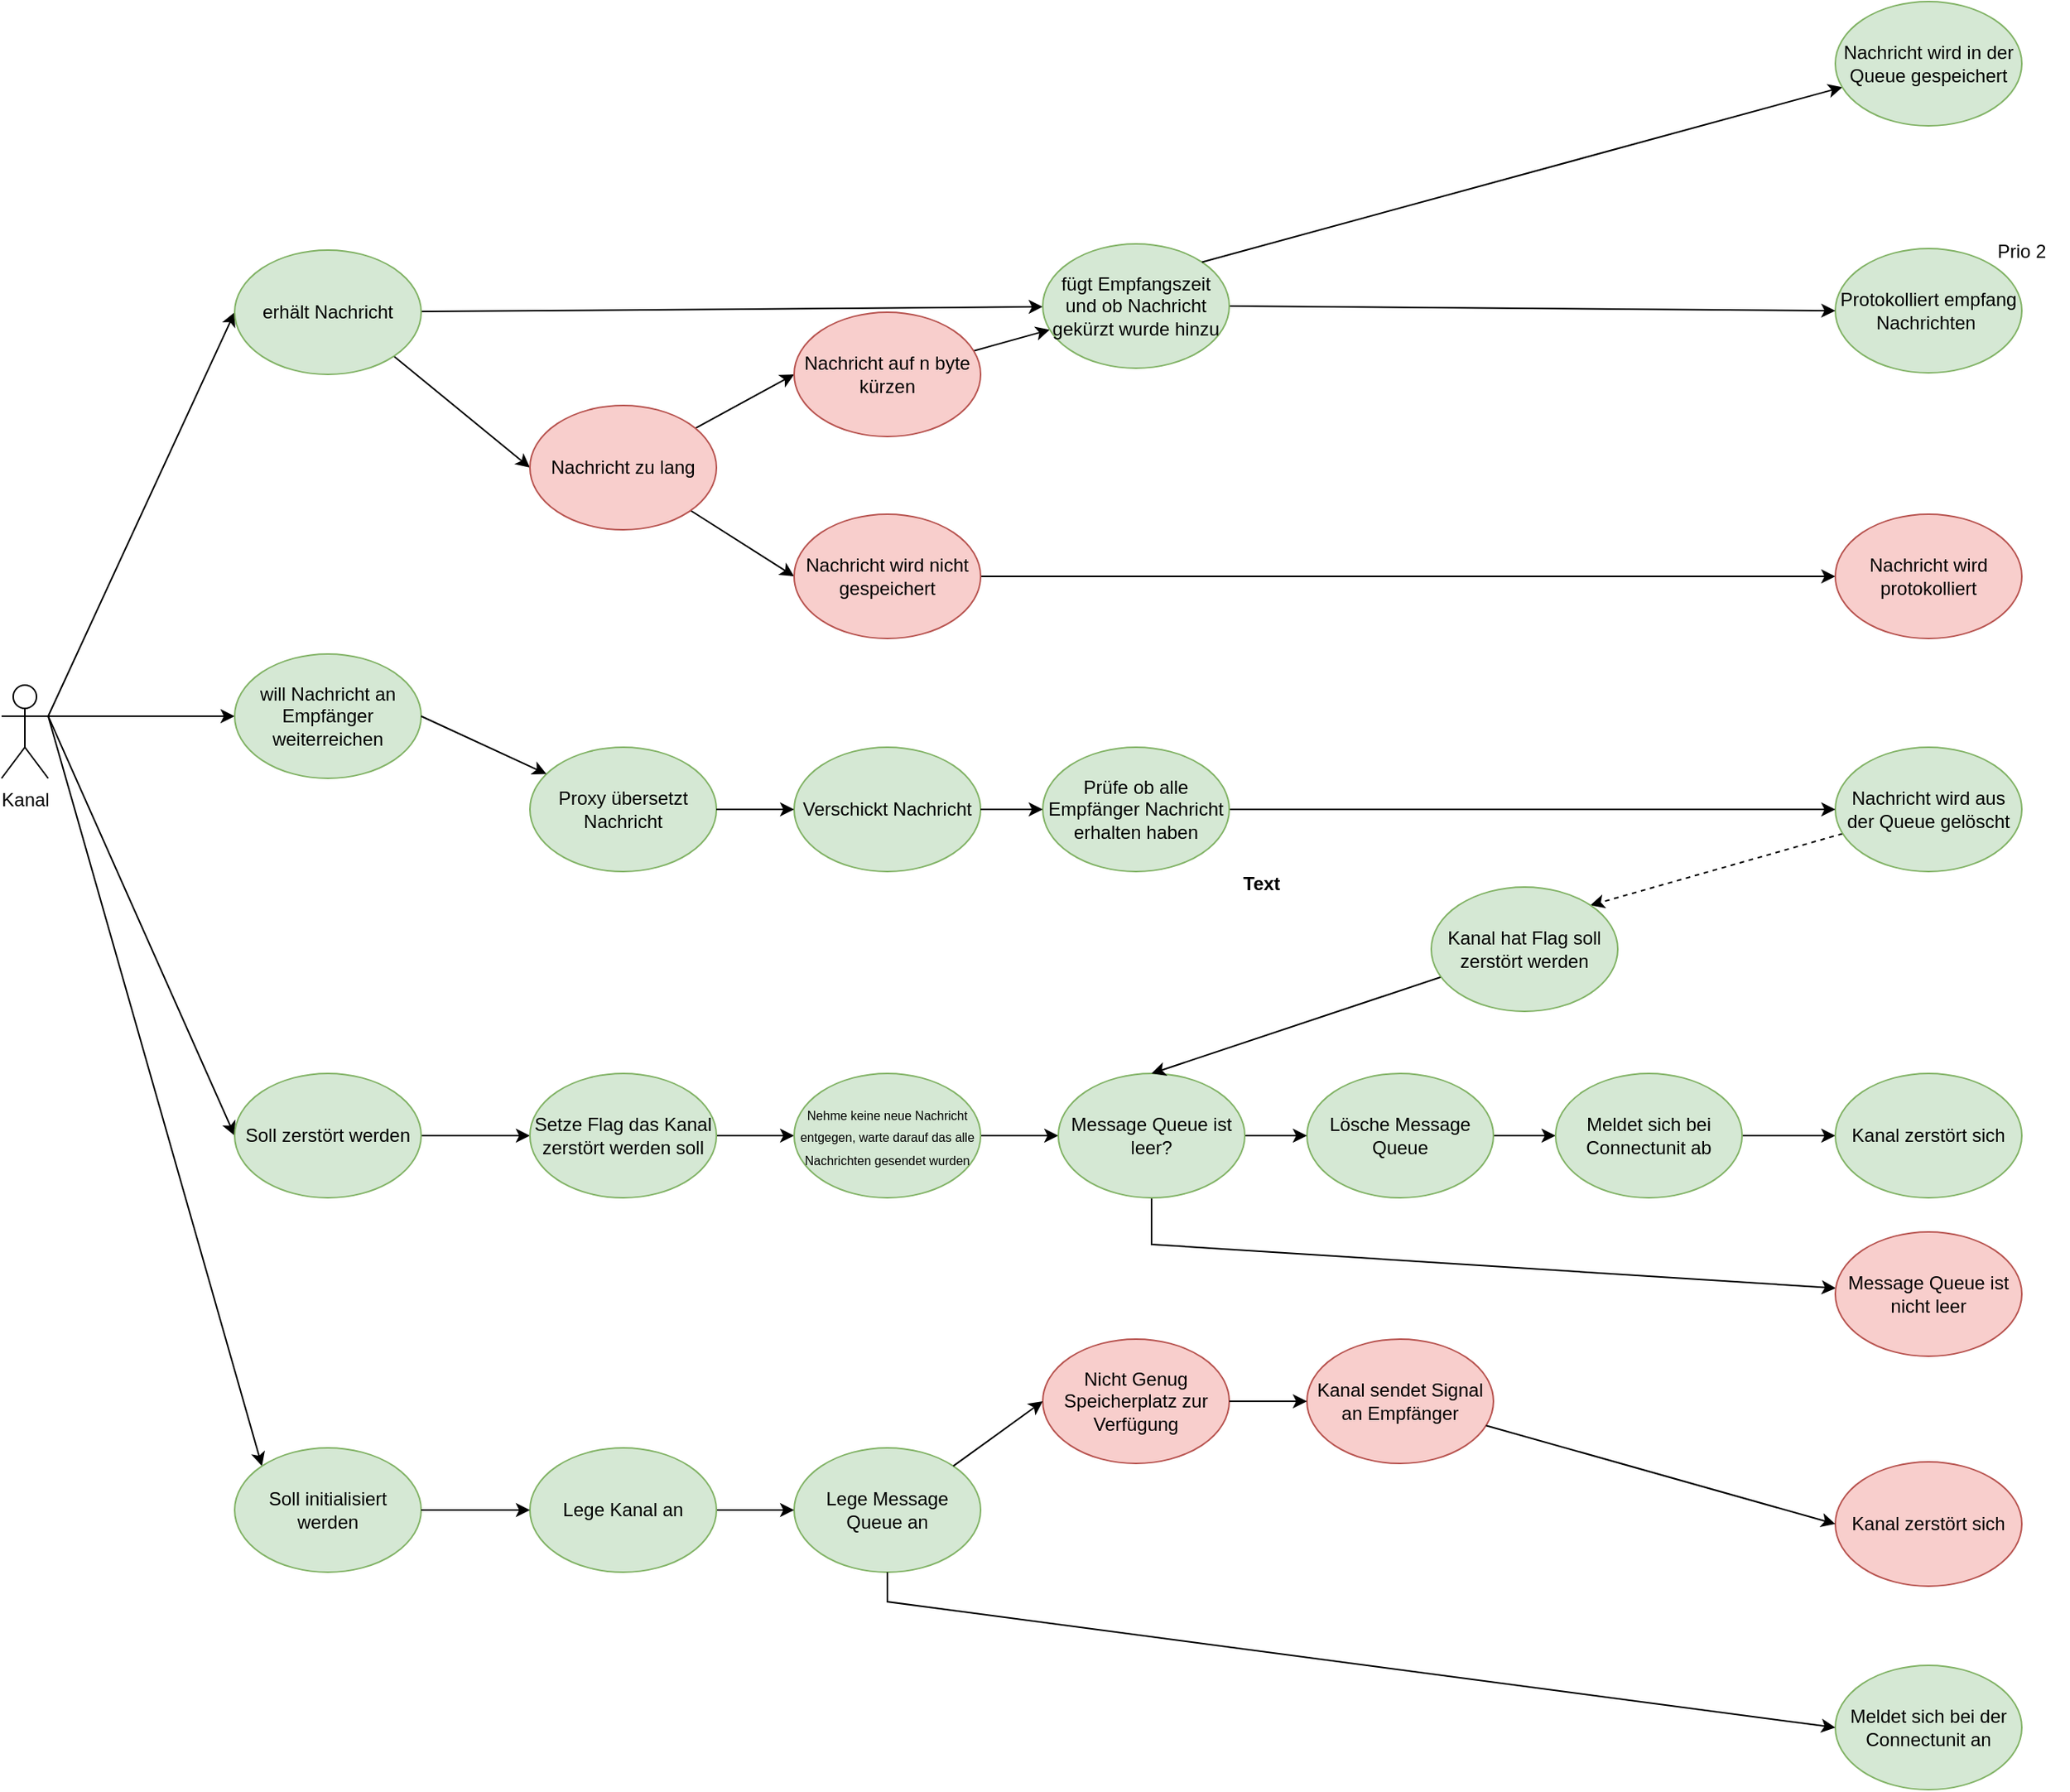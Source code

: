 <mxfile version="12.2.4" pages="1"><diagram id="5Org21zO2sKtMhcAF7OJ" name="Seite-1"><mxGraphModel dx="2070" dy="1621" grid="1" gridSize="10" guides="1" tooltips="1" connect="1" arrows="1" fold="1" page="1" pageScale="1" pageWidth="827" pageHeight="1169" math="0" shadow="0"><root><mxCell id="0"/><mxCell id="1" parent="0"/><mxCell id="FYS1XFXYz5ZChMod6FAI-52" style="edgeStyle=none;rounded=0;orthogonalLoop=1;jettySize=auto;html=1;entryX=0;entryY=0;entryDx=0;entryDy=0;exitX=1;exitY=0.333;exitDx=0;exitDy=0;exitPerimeter=0;" parent="1" source="FYS1XFXYz5ZChMod6FAI-81" target="FYS1XFXYz5ZChMod6FAI-51" edge="1"><mxGeometry relative="1" as="geometry"><mxPoint x="-30" y="240" as="sourcePoint"/></mxGeometry></mxCell><mxCell id="FYS1XFXYz5ZChMod6FAI-66" style="edgeStyle=none;rounded=0;orthogonalLoop=1;jettySize=auto;html=1;exitX=1;exitY=0.333;exitDx=0;exitDy=0;entryX=0;entryY=0.5;entryDx=0;entryDy=0;exitPerimeter=0;" parent="1" source="FYS1XFXYz5ZChMod6FAI-81" target="FYS1XFXYz5ZChMod6FAI-65" edge="1"><mxGeometry relative="1" as="geometry"><mxPoint x="100" y="220" as="sourcePoint"/></mxGeometry></mxCell><mxCell id="FYS1XFXYz5ZChMod6FAI-18" style="edgeStyle=none;rounded=0;orthogonalLoop=1;jettySize=auto;html=1;entryX=0;entryY=0.5;entryDx=0;entryDy=0;exitX=1;exitY=0.333;exitDx=0;exitDy=0;exitPerimeter=0;" parent="1" source="FYS1XFXYz5ZChMod6FAI-81" target="FYS1XFXYz5ZChMod6FAI-16" edge="1"><mxGeometry relative="1" as="geometry"><mxPoint x="100" y="220" as="sourcePoint"/></mxGeometry></mxCell><mxCell id="FYS1XFXYz5ZChMod6FAI-25" style="edgeStyle=none;rounded=0;orthogonalLoop=1;jettySize=auto;html=1;entryX=0;entryY=0.5;entryDx=0;entryDy=0;exitX=1;exitY=0.333;exitDx=0;exitDy=0;exitPerimeter=0;" parent="1" source="FYS1XFXYz5ZChMod6FAI-81" target="FYS1XFXYz5ZChMod6FAI-24" edge="1"><mxGeometry relative="1" as="geometry"><mxPoint x="100" y="220" as="sourcePoint"/></mxGeometry></mxCell><mxCell id="FYS1XFXYz5ZChMod6FAI-31" style="edgeStyle=none;rounded=0;orthogonalLoop=1;jettySize=auto;html=1;" parent="1" source="FYS1XFXYz5ZChMod6FAI-16" target="FYS1XFXYz5ZChMod6FAI-17" edge="1"><mxGeometry relative="1" as="geometry"/></mxCell><mxCell id="FYS1XFXYz5ZChMod6FAI-46" style="edgeStyle=none;rounded=0;orthogonalLoop=1;jettySize=auto;html=1;exitX=1;exitY=1;exitDx=0;exitDy=0;entryX=0;entryY=0.5;entryDx=0;entryDy=0;" parent="1" source="FYS1XFXYz5ZChMod6FAI-16" target="FYS1XFXYz5ZChMod6FAI-45" edge="1"><mxGeometry relative="1" as="geometry"/></mxCell><mxCell id="FYS1XFXYz5ZChMod6FAI-16" value="erhält Nachricht&lt;span style=&quot;color: rgba(0, 0, 0, 0); font-family: monospace; font-size: 0px; text-align: start;&quot;&gt;%3CmxGraphModel%3E%3Croot%3E%3CmxCell%20id%3D%220%22%2F%3E%3CmxCell%20id%3D%221%22%20parent%3D%220%22%2F%3E%3CmxCell%20id%3D%222%22%20value%3D%22Nachrichten%20prozessieren%22%20style%3D%22ellipse%3BwhiteSpace%3Dwrap%3Bhtml%3D1%3BfillColor%3D%23d5e8d4%3BstrokeColor%3D%2382b366%3B%22%20vertex%3D%221%22%20parent%3D%221%22%3E%3CmxGeometry%20x%3D%22180%22%20y%3D%22120%22%20width%3D%22120%22%20height%3D%2280%22%20as%3D%22geometry%22%2F%3E%3C%2FmxCell%3E%3C%2Froot%3E%3C%2FmxGraphModel%3E&lt;/span&gt;" style="ellipse;whiteSpace=wrap;html=1;fillColor=#d5e8d4;strokeColor=#82b366;" parent="1" vertex="1"><mxGeometry x="80" width="120" height="80" as="geometry"/></mxCell><mxCell id="FYS1XFXYz5ZChMod6FAI-48" style="edgeStyle=none;rounded=0;orthogonalLoop=1;jettySize=auto;html=1;entryX=0;entryY=0.5;entryDx=0;entryDy=0;" parent="1" source="FYS1XFXYz5ZChMod6FAI-45" target="FYS1XFXYz5ZChMod6FAI-47" edge="1"><mxGeometry relative="1" as="geometry"/></mxCell><mxCell id="FYS1XFXYz5ZChMod6FAI-50" style="edgeStyle=none;rounded=0;orthogonalLoop=1;jettySize=auto;html=1;entryX=0;entryY=0.5;entryDx=0;entryDy=0;" parent="1" source="FYS1XFXYz5ZChMod6FAI-45" target="FYS1XFXYz5ZChMod6FAI-49" edge="1"><mxGeometry relative="1" as="geometry"/></mxCell><mxCell id="FYS1XFXYz5ZChMod6FAI-45" value="Nachricht zu lang" style="ellipse;whiteSpace=wrap;html=1;fillColor=#f8cecc;strokeColor=#b85450;" parent="1" vertex="1"><mxGeometry x="270" y="100" width="120" height="80" as="geometry"/></mxCell><mxCell id="FYS1XFXYz5ZChMod6FAI-112" style="edgeStyle=none;rounded=0;orthogonalLoop=1;jettySize=auto;html=1;" parent="1" source="FYS1XFXYz5ZChMod6FAI-47" target="FYS1XFXYz5ZChMod6FAI-17" edge="1"><mxGeometry relative="1" as="geometry"/></mxCell><mxCell id="FYS1XFXYz5ZChMod6FAI-47" value="Nachricht auf n byte kürzen" style="ellipse;whiteSpace=wrap;html=1;fillColor=#f8cecc;strokeColor=#b85450;" parent="1" vertex="1"><mxGeometry x="440" y="40" width="120" height="80" as="geometry"/></mxCell><mxCell id="FYS1XFXYz5ZChMod6FAI-109" style="edgeStyle=none;rounded=0;orthogonalLoop=1;jettySize=auto;html=1;entryX=0;entryY=0.5;entryDx=0;entryDy=0;" parent="1" source="FYS1XFXYz5ZChMod6FAI-49" target="FYS1XFXYz5ZChMod6FAI-108" edge="1"><mxGeometry relative="1" as="geometry"/></mxCell><mxCell id="FYS1XFXYz5ZChMod6FAI-49" value="Nachricht wird nicht gespeichert" style="ellipse;whiteSpace=wrap;html=1;fillColor=#f8cecc;strokeColor=#b85450;" parent="1" vertex="1"><mxGeometry x="440" y="170" width="120" height="80" as="geometry"/></mxCell><mxCell id="FYS1XFXYz5ZChMod6FAI-68" style="edgeStyle=none;rounded=0;orthogonalLoop=1;jettySize=auto;html=1;entryX=0;entryY=0.5;entryDx=0;entryDy=0;" parent="1" source="FYS1XFXYz5ZChMod6FAI-65" target="FYS1XFXYz5ZChMod6FAI-67" edge="1"><mxGeometry relative="1" as="geometry"/></mxCell><mxCell id="FYS1XFXYz5ZChMod6FAI-65" value="Soll zerstört werden" style="ellipse;whiteSpace=wrap;html=1;fillColor=#d5e8d4;strokeColor=#82b366;" parent="1" vertex="1"><mxGeometry x="80" y="530" width="120" height="80" as="geometry"/></mxCell><mxCell id="FYS1XFXYz5ZChMod6FAI-70" style="edgeStyle=none;rounded=0;orthogonalLoop=1;jettySize=auto;html=1;entryX=0;entryY=0.5;entryDx=0;entryDy=0;" parent="1" source="FYS1XFXYz5ZChMod6FAI-67" target="FYS1XFXYz5ZChMod6FAI-69" edge="1"><mxGeometry relative="1" as="geometry"/></mxCell><mxCell id="FYS1XFXYz5ZChMod6FAI-67" value="Setze Flag das Kanal zerstört werden soll&lt;span style=&quot;color: rgba(0, 0, 0, 0); font-family: monospace; font-size: 0px; text-align: start;&quot;&gt;%3CmxGraphModel%3E%3Croot%3E%3CmxCell%20id%3D%220%22%2F%3E%3CmxCell%20id%3D%221%22%20parent%3D%220%22%2F%3E%3CmxCell%20id%3D%222%22%20value%3D%22Soll%20zerst%C3%B6rt%20werden%22%20style%3D%22ellipse%3BwhiteSpace%3Dwrap%3Bhtml%3D1%3BfillColor%3D%23d5e8d4%3BstrokeColor%3D%2382b366%3B%22%20vertex%3D%221%22%20parent%3D%221%22%3E%3CmxGeometry%20x%3D%22380%22%20y%3D%22870%22%20width%3D%22120%22%20height%3D%2280%22%20as%3D%22geometry%22%2F%3E%3C%2FmxCell%3E%3C%2Froot%3E%3C%2FmxGraphModel%3E&lt;/span&gt;" style="ellipse;whiteSpace=wrap;html=1;fillColor=#d5e8d4;strokeColor=#82b366;" parent="1" vertex="1"><mxGeometry x="270" y="530" width="120" height="80" as="geometry"/></mxCell><mxCell id="FYS1XFXYz5ZChMod6FAI-98" style="edgeStyle=none;rounded=0;orthogonalLoop=1;jettySize=auto;html=1;entryX=0;entryY=0.5;entryDx=0;entryDy=0;" parent="1" source="FYS1XFXYz5ZChMod6FAI-69" target="FYS1XFXYz5ZChMod6FAI-91" edge="1"><mxGeometry relative="1" as="geometry"/></mxCell><mxCell id="FYS1XFXYz5ZChMod6FAI-69" value="&lt;font style=&quot;font-size: 8px;&quot;&gt;Nehme keine neue Nachricht entgegen, warte darauf das alle Nachrichten gesendet wurden&lt;/font&gt;" style="ellipse;whiteSpace=wrap;html=1;fillColor=#d5e8d4;strokeColor=#82b366;" parent="1" vertex="1"><mxGeometry x="440" y="530" width="120" height="80" as="geometry"/></mxCell><mxCell id="FYS1XFXYz5ZChMod6FAI-86" style="edgeStyle=none;rounded=0;orthogonalLoop=1;jettySize=auto;html=1;entryX=0;entryY=0.5;entryDx=0;entryDy=0;exitX=1;exitY=0.5;exitDx=0;exitDy=0;" parent="1" source="FYS1XFXYz5ZChMod6FAI-71" target="FYS1XFXYz5ZChMod6FAI-73" edge="1"><mxGeometry relative="1" as="geometry"/></mxCell><mxCell id="FYS1XFXYz5ZChMod6FAI-71" value="Lösche Message Queue" style="ellipse;whiteSpace=wrap;html=1;fillColor=#d5e8d4;strokeColor=#82b366;" parent="1" vertex="1"><mxGeometry x="770" y="530" width="120" height="80" as="geometry"/></mxCell><mxCell id="FYS1XFXYz5ZChMod6FAI-88" style="edgeStyle=none;rounded=0;orthogonalLoop=1;jettySize=auto;html=1;" parent="1" source="FYS1XFXYz5ZChMod6FAI-73" target="FYS1XFXYz5ZChMod6FAI-87" edge="1"><mxGeometry relative="1" as="geometry"/></mxCell><mxCell id="FYS1XFXYz5ZChMod6FAI-73" value="Meldet sich bei Connectunit ab" style="ellipse;whiteSpace=wrap;html=1;fillColor=#d5e8d4;strokeColor=#82b366;" parent="1" vertex="1"><mxGeometry x="930" y="530" width="120" height="80" as="geometry"/></mxCell><mxCell id="FYS1XFXYz5ZChMod6FAI-81" value="Kanal" style="shape=umlActor;verticalLabelPosition=bottom;verticalAlign=top;html=1;outlineConnect=0;" parent="1" vertex="1"><mxGeometry x="-70" y="280" width="30" height="60" as="geometry"/></mxCell><mxCell id="FYS1XFXYz5ZChMod6FAI-87" value="Kanal zerstört sich" style="ellipse;whiteSpace=wrap;html=1;fillColor=#d5e8d4;strokeColor=#82b366;" parent="1" vertex="1"><mxGeometry x="1110" y="530" width="120" height="80" as="geometry"/></mxCell><mxCell id="FYS1XFXYz5ZChMod6FAI-99" style="edgeStyle=none;rounded=0;orthogonalLoop=1;jettySize=auto;html=1;exitX=1;exitY=0.5;exitDx=0;exitDy=0;" parent="1" source="FYS1XFXYz5ZChMod6FAI-91" target="FYS1XFXYz5ZChMod6FAI-71" edge="1"><mxGeometry relative="1" as="geometry"/></mxCell><mxCell id="FYS1XFXYz5ZChMod6FAI-103" style="edgeStyle=none;rounded=0;orthogonalLoop=1;jettySize=auto;html=1;" parent="1" source="FYS1XFXYz5ZChMod6FAI-91" target="FYS1XFXYz5ZChMod6FAI-100" edge="1"><mxGeometry relative="1" as="geometry"><Array as="points"><mxPoint x="670" y="640"/></Array></mxGeometry></mxCell><mxCell id="FYS1XFXYz5ZChMod6FAI-91" value="Message Queue ist leer?" style="ellipse;whiteSpace=wrap;html=1;fillColor=#d5e8d4;strokeColor=#82b366;" parent="1" vertex="1"><mxGeometry x="610" y="530" width="120" height="80" as="geometry"/></mxCell><mxCell id="FYS1XFXYz5ZChMod6FAI-100" value="Message Queue ist nicht leer" style="ellipse;whiteSpace=wrap;html=1;fillColor=#f8cecc;strokeColor=#b85450;" parent="1" vertex="1"><mxGeometry x="1110" y="632" width="120" height="80" as="geometry"/></mxCell><mxCell id="FYS1XFXYz5ZChMod6FAI-102" style="edgeStyle=none;rounded=0;orthogonalLoop=1;jettySize=auto;html=1;entryX=1;entryY=0;entryDx=0;entryDy=0;dashed=1;" parent="1" source="FYS1XFXYz5ZChMod6FAI-38" target="FYS1XFXYz5ZChMod6FAI-104" edge="1"><mxGeometry relative="1" as="geometry"><mxPoint x="1100" y="720" as="targetPoint"/></mxGeometry></mxCell><mxCell id="FYS1XFXYz5ZChMod6FAI-105" style="edgeStyle=none;rounded=0;orthogonalLoop=1;jettySize=auto;html=1;entryX=0.5;entryY=0;entryDx=0;entryDy=0;" parent="1" source="FYS1XFXYz5ZChMod6FAI-104" target="FYS1XFXYz5ZChMod6FAI-91" edge="1"><mxGeometry relative="1" as="geometry"/></mxCell><mxCell id="FYS1XFXYz5ZChMod6FAI-104" value="Kanal hat Flag soll zerstört werden" style="ellipse;whiteSpace=wrap;html=1;fillColor=#d5e8d4;strokeColor=#82b366;" parent="1" vertex="1"><mxGeometry x="850" y="410" width="120" height="80" as="geometry"/></mxCell><mxCell id="FYS1XFXYz5ZChMod6FAI-108" value="Nachricht wird protokolliert" style="ellipse;whiteSpace=wrap;html=1;fillColor=#f8cecc;strokeColor=#b85450;" parent="1" vertex="1"><mxGeometry x="1110" y="170" width="120" height="80" as="geometry"/></mxCell><mxCell id="FYS1XFXYz5ZChMod6FAI-22" value="Proxy übersetzt Nachricht" style="ellipse;whiteSpace=wrap;html=1;fillColor=#d5e8d4;strokeColor=#82b366;" parent="1" vertex="1"><mxGeometry x="270" y="320" width="120" height="80" as="geometry"/></mxCell><mxCell id="FYS1XFXYz5ZChMod6FAI-24" value="will Nachricht an Empfänger weiterreichen&lt;span style=&quot;color: rgba(0, 0, 0, 0); font-family: monospace; font-size: 0px; text-align: start;&quot;&gt;%3CmxGraphModel%3E%3Croot%3E%3CmxCell%20id%3D%220%22%2F%3E%3CmxCell%20id%3D%221%22%20parent%3D%220%22%2F%3E%3CmxCell%20id%3D%222%22%20value%3D%22Nachrichten%20prozessieren%22%20style%3D%22ellipse%3BwhiteSpace%3Dwrap%3Bhtml%3D1%3BfillColor%3D%23d5e8d4%3BstrokeColor%3D%2382b366%3B%22%20vertex%3D%221%22%20parent%3D%221%22%3E%3CmxGeometry%20x%3D%22180%22%20y%3D%22120%22%20width%3D%22120%22%20height%3D%2280%22%20as%3D%22geometry%22%2F%3E%3C%2FmxCell%3E%3C%2Froot%3E%3C%2FmxGraphModel%3&lt;/span&gt;" style="ellipse;whiteSpace=wrap;html=1;fillColor=#d5e8d4;strokeColor=#82b366;" parent="1" vertex="1"><mxGeometry x="80" y="260" width="120" height="80" as="geometry"/></mxCell><mxCell id="FYS1XFXYz5ZChMod6FAI-23" style="edgeStyle=none;rounded=0;orthogonalLoop=1;jettySize=auto;html=1;exitX=1;exitY=0.5;exitDx=0;exitDy=0;" parent="1" source="FYS1XFXYz5ZChMod6FAI-24" target="FYS1XFXYz5ZChMod6FAI-22" edge="1"><mxGeometry relative="1" as="geometry"><mxPoint x="843.5" y="300" as="sourcePoint"/></mxGeometry></mxCell><mxCell id="FYS1XFXYz5ZChMod6FAI-27" value="Verschickt Nachricht" style="ellipse;whiteSpace=wrap;html=1;fillColor=#d5e8d4;strokeColor=#82b366;" parent="1" vertex="1"><mxGeometry x="440" y="320" width="120" height="80" as="geometry"/></mxCell><mxCell id="FYS1XFXYz5ZChMod6FAI-26" style="edgeStyle=none;rounded=0;orthogonalLoop=1;jettySize=auto;html=1;" parent="1" source="FYS1XFXYz5ZChMod6FAI-22" target="FYS1XFXYz5ZChMod6FAI-27" edge="1"><mxGeometry relative="1" as="geometry"><mxPoint x="763.5" y="500" as="targetPoint"/></mxGeometry></mxCell><mxCell id="FYS1XFXYz5ZChMod6FAI-38" value="Nachricht wird aus der Queue gelöscht" style="ellipse;whiteSpace=wrap;html=1;fillColor=#d5e8d4;strokeColor=#82b366;" parent="1" vertex="1"><mxGeometry x="1110" y="320" width="120" height="80" as="geometry"/></mxCell><mxCell id="FYS1XFXYz5ZChMod6FAI-43" style="edgeStyle=none;rounded=0;orthogonalLoop=1;jettySize=auto;html=1;" parent="1" source="FYS1XFXYz5ZChMod6FAI-42" target="FYS1XFXYz5ZChMod6FAI-38" edge="1"><mxGeometry relative="1" as="geometry"/></mxCell><mxCell id="FYS1XFXYz5ZChMod6FAI-42" value="Prüfe ob alle Empfänger Nachricht erhalten haben" style="ellipse;whiteSpace=wrap;html=1;fillColor=#d5e8d4;strokeColor=#82b366;" parent="1" vertex="1"><mxGeometry x="600" y="320" width="120" height="80" as="geometry"/></mxCell><mxCell id="FYS1XFXYz5ZChMod6FAI-41" style="edgeStyle=none;rounded=0;orthogonalLoop=1;jettySize=auto;html=1;entryX=0;entryY=0.5;entryDx=0;entryDy=0;" parent="1" source="FYS1XFXYz5ZChMod6FAI-27" target="FYS1XFXYz5ZChMod6FAI-42" edge="1"><mxGeometry relative="1" as="geometry"><mxPoint x="773.5" y="500" as="targetPoint"/></mxGeometry></mxCell><mxCell id="FYS1XFXYz5ZChMod6FAI-32" value="Protokolliert empfang Nachrichten&amp;nbsp;" style="ellipse;whiteSpace=wrap;html=1;fillColor=#d5e8d4;strokeColor=#82b366;" parent="1" vertex="1"><mxGeometry x="1110" y="-1" width="120" height="80" as="geometry"/></mxCell><mxCell id="FYS1XFXYz5ZChMod6FAI-33" style="edgeStyle=none;rounded=0;orthogonalLoop=1;jettySize=auto;html=1;exitX=1;exitY=0.5;exitDx=0;exitDy=0;entryX=0;entryY=0.5;entryDx=0;entryDy=0;" parent="1" source="FYS1XFXYz5ZChMod6FAI-17" target="FYS1XFXYz5ZChMod6FAI-32" edge="1"><mxGeometry relative="1" as="geometry"/></mxCell><mxCell id="FYS1XFXYz5ZChMod6FAI-17" value="fügt Empfangszeit und ob Nachricht gekürzt wurde hinzu" style="ellipse;whiteSpace=wrap;html=1;fillColor=#d5e8d4;strokeColor=#82b366;" parent="1" vertex="1"><mxGeometry x="600" y="-4" width="120" height="80" as="geometry"/></mxCell><mxCell id="FYS1XFXYz5ZChMod6FAI-40" style="edgeStyle=none;rounded=0;orthogonalLoop=1;jettySize=auto;html=1;exitX=1;exitY=0;exitDx=0;exitDy=0;" parent="1" source="FYS1XFXYz5ZChMod6FAI-17" target="FYS1XFXYz5ZChMod6FAI-39" edge="1"><mxGeometry relative="1" as="geometry"/></mxCell><mxCell id="FYS1XFXYz5ZChMod6FAI-39" value="Nachricht wird in der Queue gespeichert" style="ellipse;whiteSpace=wrap;html=1;fillColor=#d5e8d4;strokeColor=#82b366;" parent="1" vertex="1"><mxGeometry x="1110" y="-160" width="120" height="80" as="geometry"/></mxCell><mxCell id="FYS1XFXYz5ZChMod6FAI-34" value="Prio 2" style="text;html=1;strokeColor=none;fillColor=none;align=center;verticalAlign=middle;whiteSpace=wrap;rounded=0;" parent="1" vertex="1"><mxGeometry x="1200" y="-14" width="60" height="30" as="geometry"/></mxCell><mxCell id="FYS1XFXYz5ZChMod6FAI-9" style="edgeStyle=orthogonalEdgeStyle;rounded=0;orthogonalLoop=1;jettySize=auto;html=1;exitX=0;exitY=0.5;exitDx=0;exitDy=0;curved=1;" parent="1" edge="1"><mxGeometry relative="1" as="geometry"><mxPoint x="100.0" y="1190" as="sourcePoint"/></mxGeometry></mxCell><mxCell id="FYS1XFXYz5ZChMod6FAI-51" value="Soll initialisiert werden" style="ellipse;whiteSpace=wrap;html=1;fillColor=#d5e8d4;strokeColor=#82b366;" parent="1" vertex="1"><mxGeometry x="80" y="771" width="120" height="80" as="geometry"/></mxCell><mxCell id="FYS1XFXYz5ZChMod6FAI-55" value="Lege Message Queue an" style="ellipse;whiteSpace=wrap;html=1;fillColor=#d5e8d4;strokeColor=#82b366;" parent="1" vertex="1"><mxGeometry x="440" y="771" width="120" height="80" as="geometry"/></mxCell><mxCell id="FYS1XFXYz5ZChMod6FAI-57" value="Nicht Genug Speicherplatz zur Verfügung" style="ellipse;whiteSpace=wrap;html=1;fillColor=#f8cecc;strokeColor=#b85450;" parent="1" vertex="1"><mxGeometry x="600" y="701" width="120" height="80" as="geometry"/></mxCell><mxCell id="FYS1XFXYz5ZChMod6FAI-107" style="edgeStyle=none;rounded=0;orthogonalLoop=1;jettySize=auto;html=1;exitX=1;exitY=0;exitDx=0;exitDy=0;entryX=0;entryY=0.5;entryDx=0;entryDy=0;" parent="1" source="FYS1XFXYz5ZChMod6FAI-55" target="FYS1XFXYz5ZChMod6FAI-57" edge="1"><mxGeometry relative="1" as="geometry"/></mxCell><mxCell id="FYS1XFXYz5ZChMod6FAI-106" value="Meldet sich bei der Connectunit an" style="ellipse;whiteSpace=wrap;html=1;fillColor=#d5e8d4;strokeColor=#82b366;" parent="1" vertex="1"><mxGeometry x="1110" y="911" width="120" height="80" as="geometry"/></mxCell><mxCell id="FYS1XFXYz5ZChMod6FAI-63" style="edgeStyle=none;rounded=0;orthogonalLoop=1;jettySize=auto;html=1;entryX=0;entryY=0.5;entryDx=0;entryDy=0;" parent="1" source="FYS1XFXYz5ZChMod6FAI-55" target="FYS1XFXYz5ZChMod6FAI-106" edge="1"><mxGeometry relative="1" as="geometry"><Array as="points"><mxPoint x="500" y="870"/></Array></mxGeometry></mxCell><mxCell id="FYS1XFXYz5ZChMod6FAI-114" value="Kanal sendet Signal an Empfänger" style="ellipse;whiteSpace=wrap;html=1;fillColor=#f8cecc;strokeColor=#b85450;" parent="1" vertex="1"><mxGeometry x="770" y="701" width="120" height="80" as="geometry"/></mxCell><mxCell id="FYS1XFXYz5ZChMod6FAI-113" style="edgeStyle=none;rounded=0;orthogonalLoop=1;jettySize=auto;html=1;entryX=0;entryY=0.5;entryDx=0;entryDy=0;" parent="1" source="FYS1XFXYz5ZChMod6FAI-57" target="FYS1XFXYz5ZChMod6FAI-114" edge="1"><mxGeometry relative="1" as="geometry"><mxPoint x="880" y="971" as="targetPoint"/></mxGeometry></mxCell><mxCell id="FYS1XFXYz5ZChMod6FAI-115" value="Kanal zerstört sich" style="ellipse;whiteSpace=wrap;html=1;fillColor=#f8cecc;strokeColor=#b85450;" parent="1" vertex="1"><mxGeometry x="1110" y="780" width="120" height="80" as="geometry"/></mxCell><mxCell id="FYS1XFXYz5ZChMod6FAI-117" style="edgeStyle=none;rounded=0;orthogonalLoop=1;jettySize=auto;html=1;entryX=0;entryY=0.5;entryDx=0;entryDy=0;" parent="1" source="FYS1XFXYz5ZChMod6FAI-114" target="FYS1XFXYz5ZChMod6FAI-115" edge="1"><mxGeometry relative="1" as="geometry"/></mxCell><mxCell id="FYS1XFXYz5ZChMod6FAI-119" style="edgeStyle=none;rounded=0;orthogonalLoop=1;jettySize=auto;html=1;entryX=0;entryY=0.5;entryDx=0;entryDy=0;" parent="1" source="FYS1XFXYz5ZChMod6FAI-118" target="FYS1XFXYz5ZChMod6FAI-55" edge="1"><mxGeometry relative="1" as="geometry"/></mxCell><mxCell id="FYS1XFXYz5ZChMod6FAI-118" value="Lege Kanal an" style="ellipse;whiteSpace=wrap;html=1;fillColor=#d5e8d4;strokeColor=#82b366;" parent="1" vertex="1"><mxGeometry x="270" y="771" width="120" height="80" as="geometry"/></mxCell><mxCell id="FYS1XFXYz5ZChMod6FAI-62" style="edgeStyle=none;rounded=0;orthogonalLoop=1;jettySize=auto;html=1;entryX=0;entryY=0.5;entryDx=0;entryDy=0;" parent="1" source="FYS1XFXYz5ZChMod6FAI-51" target="FYS1XFXYz5ZChMod6FAI-118" edge="1"><mxGeometry relative="1" as="geometry"/></mxCell><mxCell id="2" value="&lt;b&gt;Text&lt;/b&gt;" style="text;html=1;resizable=0;points=[];autosize=1;align=left;verticalAlign=top;spacingTop=-4;" parent="1" vertex="1"><mxGeometry x="727" y="398" width="40" height="20" as="geometry"/></mxCell></root></mxGraphModel></diagram></mxfile>